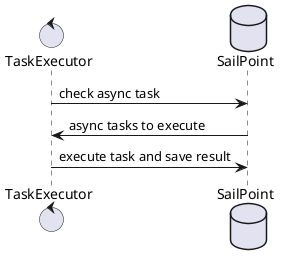 @startuml
control TaskExecutor
database SailPoint

TaskExecutor -> SailPoint : check async task
SailPoint -> TaskExecutor : async tasks to execute
TaskExecutor -> SailPoint : execute task and save result
@enduml